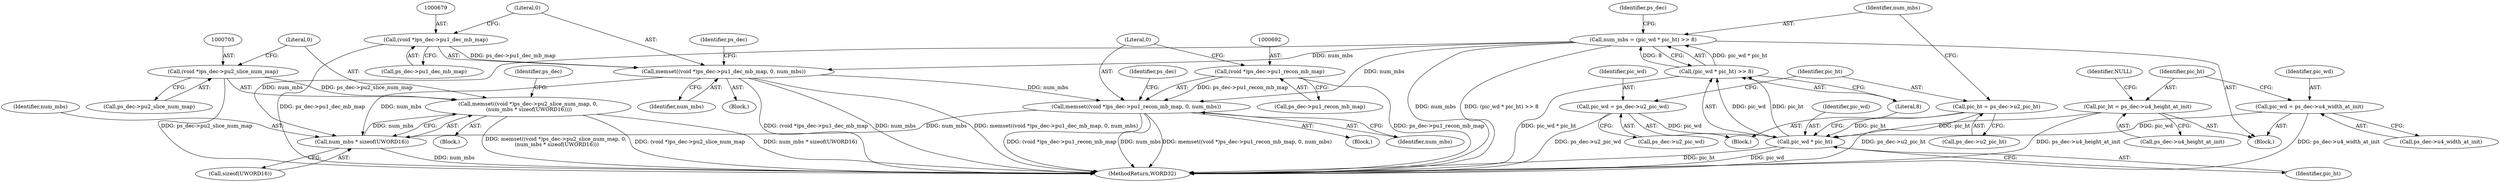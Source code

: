 digraph "0_Android_0b23c81c3dd9ec38f7e6806a3955fed1925541a0_3@API" {
"1000703" [label="(Call,memset((void *)ps_dec->pu2_slice_num_map, 0,\n (num_mbs * sizeof(UWORD16))))"];
"1000704" [label="(Call,(void *)ps_dec->pu2_slice_num_map)"];
"1000710" [label="(Call,num_mbs * sizeof(UWORD16))"];
"1000677" [label="(Call,memset((void *)ps_dec->pu1_dec_mb_map, 0, num_mbs))"];
"1000678" [label="(Call,(void *)ps_dec->pu1_dec_mb_map)"];
"1000665" [label="(Call,num_mbs = (pic_wd * pic_ht) >> 8)"];
"1000667" [label="(Call,(pic_wd * pic_ht) >> 8)"];
"1000668" [label="(Call,pic_wd * pic_ht)"];
"1000655" [label="(Call,pic_wd = ps_dec->u2_pic_wd)"];
"1000628" [label="(Call,pic_wd = ps_dec->u4_width_at_init)"];
"1000660" [label="(Call,pic_ht = ps_dec->u2_pic_ht)"];
"1000634" [label="(Call,pic_ht = ps_dec->u4_height_at_init)"];
"1000690" [label="(Call,memset((void *)ps_dec->pu1_recon_mb_map, 0, num_mbs))"];
"1000691" [label="(Call,(void *)ps_dec->pu1_recon_mb_map)"];
"1000697" [label="(Identifier,num_mbs)"];
"1000678" [label="(Call,(void *)ps_dec->pu1_dec_mb_map)"];
"1000674" [label="(Identifier,ps_dec)"];
"1000630" [label="(Call,ps_dec->u4_width_at_init)"];
"1000683" [label="(Literal,0)"];
"1000667" [label="(Call,(pic_wd * pic_ht) >> 8)"];
"1000693" [label="(Call,ps_dec->pu1_recon_mb_map)"];
"1000655" [label="(Call,pic_wd = ps_dec->u2_pic_wd)"];
"1000706" [label="(Call,ps_dec->pu2_slice_num_map)"];
"1000690" [label="(Call,memset((void *)ps_dec->pu1_recon_mb_map, 0, num_mbs))"];
"1000696" [label="(Literal,0)"];
"1000636" [label="(Call,ps_dec->u4_height_at_init)"];
"1000711" [label="(Identifier,num_mbs)"];
"1000687" [label="(Identifier,ps_dec)"];
"1000635" [label="(Identifier,pic_ht)"];
"1000628" [label="(Call,pic_wd = ps_dec->u4_width_at_init)"];
"1000654" [label="(Block,)"];
"1000712" [label="(Call,sizeof(UWORD16))"];
"1000668" [label="(Call,pic_wd * pic_ht)"];
"1000662" [label="(Call,ps_dec->u2_pic_ht)"];
"1000656" [label="(Identifier,pic_wd)"];
"1000660" [label="(Call,pic_ht = ps_dec->u2_pic_ht)"];
"1000691" [label="(Call,(void *)ps_dec->pu1_recon_mb_map)"];
"1002159" [label="(MethodReturn,WORD32)"];
"1000671" [label="(Literal,8)"];
"1000704" [label="(Call,(void *)ps_dec->pu2_slice_num_map)"];
"1000670" [label="(Identifier,pic_ht)"];
"1000669" [label="(Identifier,pic_wd)"];
"1000709" [label="(Literal,0)"];
"1000661" [label="(Identifier,pic_ht)"];
"1000689" [label="(Block,)"];
"1000677" [label="(Call,memset((void *)ps_dec->pu1_dec_mb_map, 0, num_mbs))"];
"1000666" [label="(Identifier,num_mbs)"];
"1000657" [label="(Call,ps_dec->u2_pic_wd)"];
"1000634" [label="(Call,pic_ht = ps_dec->u4_height_at_init)"];
"1000700" [label="(Identifier,ps_dec)"];
"1000703" [label="(Call,memset((void *)ps_dec->pu2_slice_num_map, 0,\n (num_mbs * sizeof(UWORD16))))"];
"1000626" [label="(Block,)"];
"1000710" [label="(Call,num_mbs * sizeof(UWORD16))"];
"1000643" [label="(Identifier,NULL)"];
"1000716" [label="(Identifier,ps_dec)"];
"1000684" [label="(Identifier,num_mbs)"];
"1000665" [label="(Call,num_mbs = (pic_wd * pic_ht) >> 8)"];
"1000629" [label="(Identifier,pic_wd)"];
"1000676" [label="(Block,)"];
"1000702" [label="(Block,)"];
"1000680" [label="(Call,ps_dec->pu1_dec_mb_map)"];
"1000703" -> "1000702"  [label="AST: "];
"1000703" -> "1000710"  [label="CFG: "];
"1000704" -> "1000703"  [label="AST: "];
"1000709" -> "1000703"  [label="AST: "];
"1000710" -> "1000703"  [label="AST: "];
"1000716" -> "1000703"  [label="CFG: "];
"1000703" -> "1002159"  [label="DDG: num_mbs * sizeof(UWORD16)"];
"1000703" -> "1002159"  [label="DDG: memset((void *)ps_dec->pu2_slice_num_map, 0,\n (num_mbs * sizeof(UWORD16)))"];
"1000703" -> "1002159"  [label="DDG: (void *)ps_dec->pu2_slice_num_map"];
"1000704" -> "1000703"  [label="DDG: ps_dec->pu2_slice_num_map"];
"1000710" -> "1000703"  [label="DDG: num_mbs"];
"1000704" -> "1000706"  [label="CFG: "];
"1000705" -> "1000704"  [label="AST: "];
"1000706" -> "1000704"  [label="AST: "];
"1000709" -> "1000704"  [label="CFG: "];
"1000704" -> "1002159"  [label="DDG: ps_dec->pu2_slice_num_map"];
"1000710" -> "1000712"  [label="CFG: "];
"1000711" -> "1000710"  [label="AST: "];
"1000712" -> "1000710"  [label="AST: "];
"1000710" -> "1002159"  [label="DDG: num_mbs"];
"1000677" -> "1000710"  [label="DDG: num_mbs"];
"1000690" -> "1000710"  [label="DDG: num_mbs"];
"1000665" -> "1000710"  [label="DDG: num_mbs"];
"1000677" -> "1000676"  [label="AST: "];
"1000677" -> "1000684"  [label="CFG: "];
"1000678" -> "1000677"  [label="AST: "];
"1000683" -> "1000677"  [label="AST: "];
"1000684" -> "1000677"  [label="AST: "];
"1000687" -> "1000677"  [label="CFG: "];
"1000677" -> "1002159"  [label="DDG: (void *)ps_dec->pu1_dec_mb_map"];
"1000677" -> "1002159"  [label="DDG: num_mbs"];
"1000677" -> "1002159"  [label="DDG: memset((void *)ps_dec->pu1_dec_mb_map, 0, num_mbs)"];
"1000678" -> "1000677"  [label="DDG: ps_dec->pu1_dec_mb_map"];
"1000665" -> "1000677"  [label="DDG: num_mbs"];
"1000677" -> "1000690"  [label="DDG: num_mbs"];
"1000678" -> "1000680"  [label="CFG: "];
"1000679" -> "1000678"  [label="AST: "];
"1000680" -> "1000678"  [label="AST: "];
"1000683" -> "1000678"  [label="CFG: "];
"1000678" -> "1002159"  [label="DDG: ps_dec->pu1_dec_mb_map"];
"1000665" -> "1000626"  [label="AST: "];
"1000665" -> "1000667"  [label="CFG: "];
"1000666" -> "1000665"  [label="AST: "];
"1000667" -> "1000665"  [label="AST: "];
"1000674" -> "1000665"  [label="CFG: "];
"1000665" -> "1002159"  [label="DDG: num_mbs"];
"1000665" -> "1002159"  [label="DDG: (pic_wd * pic_ht) >> 8"];
"1000667" -> "1000665"  [label="DDG: pic_wd * pic_ht"];
"1000667" -> "1000665"  [label="DDG: 8"];
"1000665" -> "1000690"  [label="DDG: num_mbs"];
"1000667" -> "1000671"  [label="CFG: "];
"1000668" -> "1000667"  [label="AST: "];
"1000671" -> "1000667"  [label="AST: "];
"1000667" -> "1002159"  [label="DDG: pic_wd * pic_ht"];
"1000668" -> "1000667"  [label="DDG: pic_wd"];
"1000668" -> "1000667"  [label="DDG: pic_ht"];
"1000668" -> "1000670"  [label="CFG: "];
"1000669" -> "1000668"  [label="AST: "];
"1000670" -> "1000668"  [label="AST: "];
"1000671" -> "1000668"  [label="CFG: "];
"1000668" -> "1002159"  [label="DDG: pic_ht"];
"1000668" -> "1002159"  [label="DDG: pic_wd"];
"1000655" -> "1000668"  [label="DDG: pic_wd"];
"1000628" -> "1000668"  [label="DDG: pic_wd"];
"1000660" -> "1000668"  [label="DDG: pic_ht"];
"1000634" -> "1000668"  [label="DDG: pic_ht"];
"1000655" -> "1000654"  [label="AST: "];
"1000655" -> "1000657"  [label="CFG: "];
"1000656" -> "1000655"  [label="AST: "];
"1000657" -> "1000655"  [label="AST: "];
"1000661" -> "1000655"  [label="CFG: "];
"1000655" -> "1002159"  [label="DDG: ps_dec->u2_pic_wd"];
"1000628" -> "1000626"  [label="AST: "];
"1000628" -> "1000630"  [label="CFG: "];
"1000629" -> "1000628"  [label="AST: "];
"1000630" -> "1000628"  [label="AST: "];
"1000635" -> "1000628"  [label="CFG: "];
"1000628" -> "1002159"  [label="DDG: ps_dec->u4_width_at_init"];
"1000660" -> "1000654"  [label="AST: "];
"1000660" -> "1000662"  [label="CFG: "];
"1000661" -> "1000660"  [label="AST: "];
"1000662" -> "1000660"  [label="AST: "];
"1000666" -> "1000660"  [label="CFG: "];
"1000660" -> "1002159"  [label="DDG: ps_dec->u2_pic_ht"];
"1000634" -> "1000626"  [label="AST: "];
"1000634" -> "1000636"  [label="CFG: "];
"1000635" -> "1000634"  [label="AST: "];
"1000636" -> "1000634"  [label="AST: "];
"1000643" -> "1000634"  [label="CFG: "];
"1000634" -> "1002159"  [label="DDG: ps_dec->u4_height_at_init"];
"1000690" -> "1000689"  [label="AST: "];
"1000690" -> "1000697"  [label="CFG: "];
"1000691" -> "1000690"  [label="AST: "];
"1000696" -> "1000690"  [label="AST: "];
"1000697" -> "1000690"  [label="AST: "];
"1000700" -> "1000690"  [label="CFG: "];
"1000690" -> "1002159"  [label="DDG: num_mbs"];
"1000690" -> "1002159"  [label="DDG: memset((void *)ps_dec->pu1_recon_mb_map, 0, num_mbs)"];
"1000690" -> "1002159"  [label="DDG: (void *)ps_dec->pu1_recon_mb_map"];
"1000691" -> "1000690"  [label="DDG: ps_dec->pu1_recon_mb_map"];
"1000691" -> "1000693"  [label="CFG: "];
"1000692" -> "1000691"  [label="AST: "];
"1000693" -> "1000691"  [label="AST: "];
"1000696" -> "1000691"  [label="CFG: "];
"1000691" -> "1002159"  [label="DDG: ps_dec->pu1_recon_mb_map"];
}
